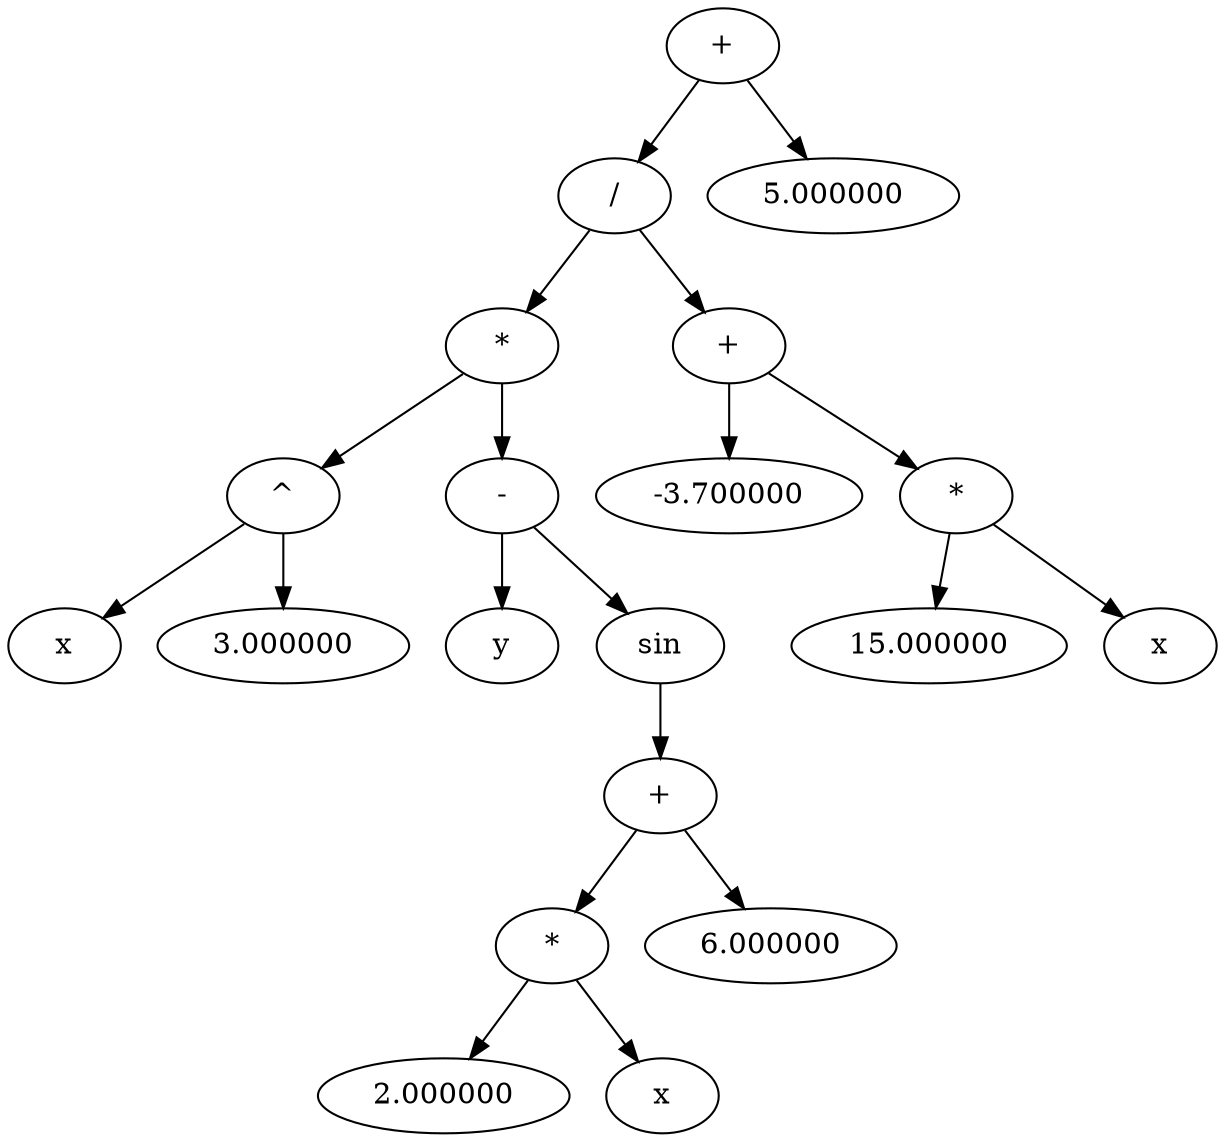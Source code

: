 digraph G {

1  [label = " + " ]
2  [label = " / " ]
1 -> 2
2  [label = " / " ]
3  [label = " * " ]
2 -> 3
3  [label = " * " ]
4  [label = " ^ " ]
3 -> 4
4  [label = " ^ " ]
5  [label = " x " ]
4 -> 5
6   [label = " 3.000000 " ]
4 -> 6
7   [label = " - " ]
3 -> 7
7  [label = " - " ]
8  [label = " y " ]
7 -> 8
9   [label = " sin " ]
7 -> 9
9  [label = " sin " ]
10  [label = " + " ]
9 -> 10
10  [label = " + " ]
11  [label = " * " ]
10 -> 11
11  [label = " * " ]
12  [label = " 2.000000 " ]
11 -> 12
13   [label = " x " ]
11 -> 13
14   [label = " 6.000000 " ]
10 -> 14
15   [label = " + " ]
2 -> 15
15  [label = " + " ]
16  [label = " -3.700000 " ]
15 -> 16
17   [label = " * " ]
15 -> 17
17  [label = " * " ]
18  [label = " 15.000000 " ]
17 -> 18
19   [label = " x " ]
17 -> 19
20   [label = " 5.000000 " ]
1 -> 20
}
